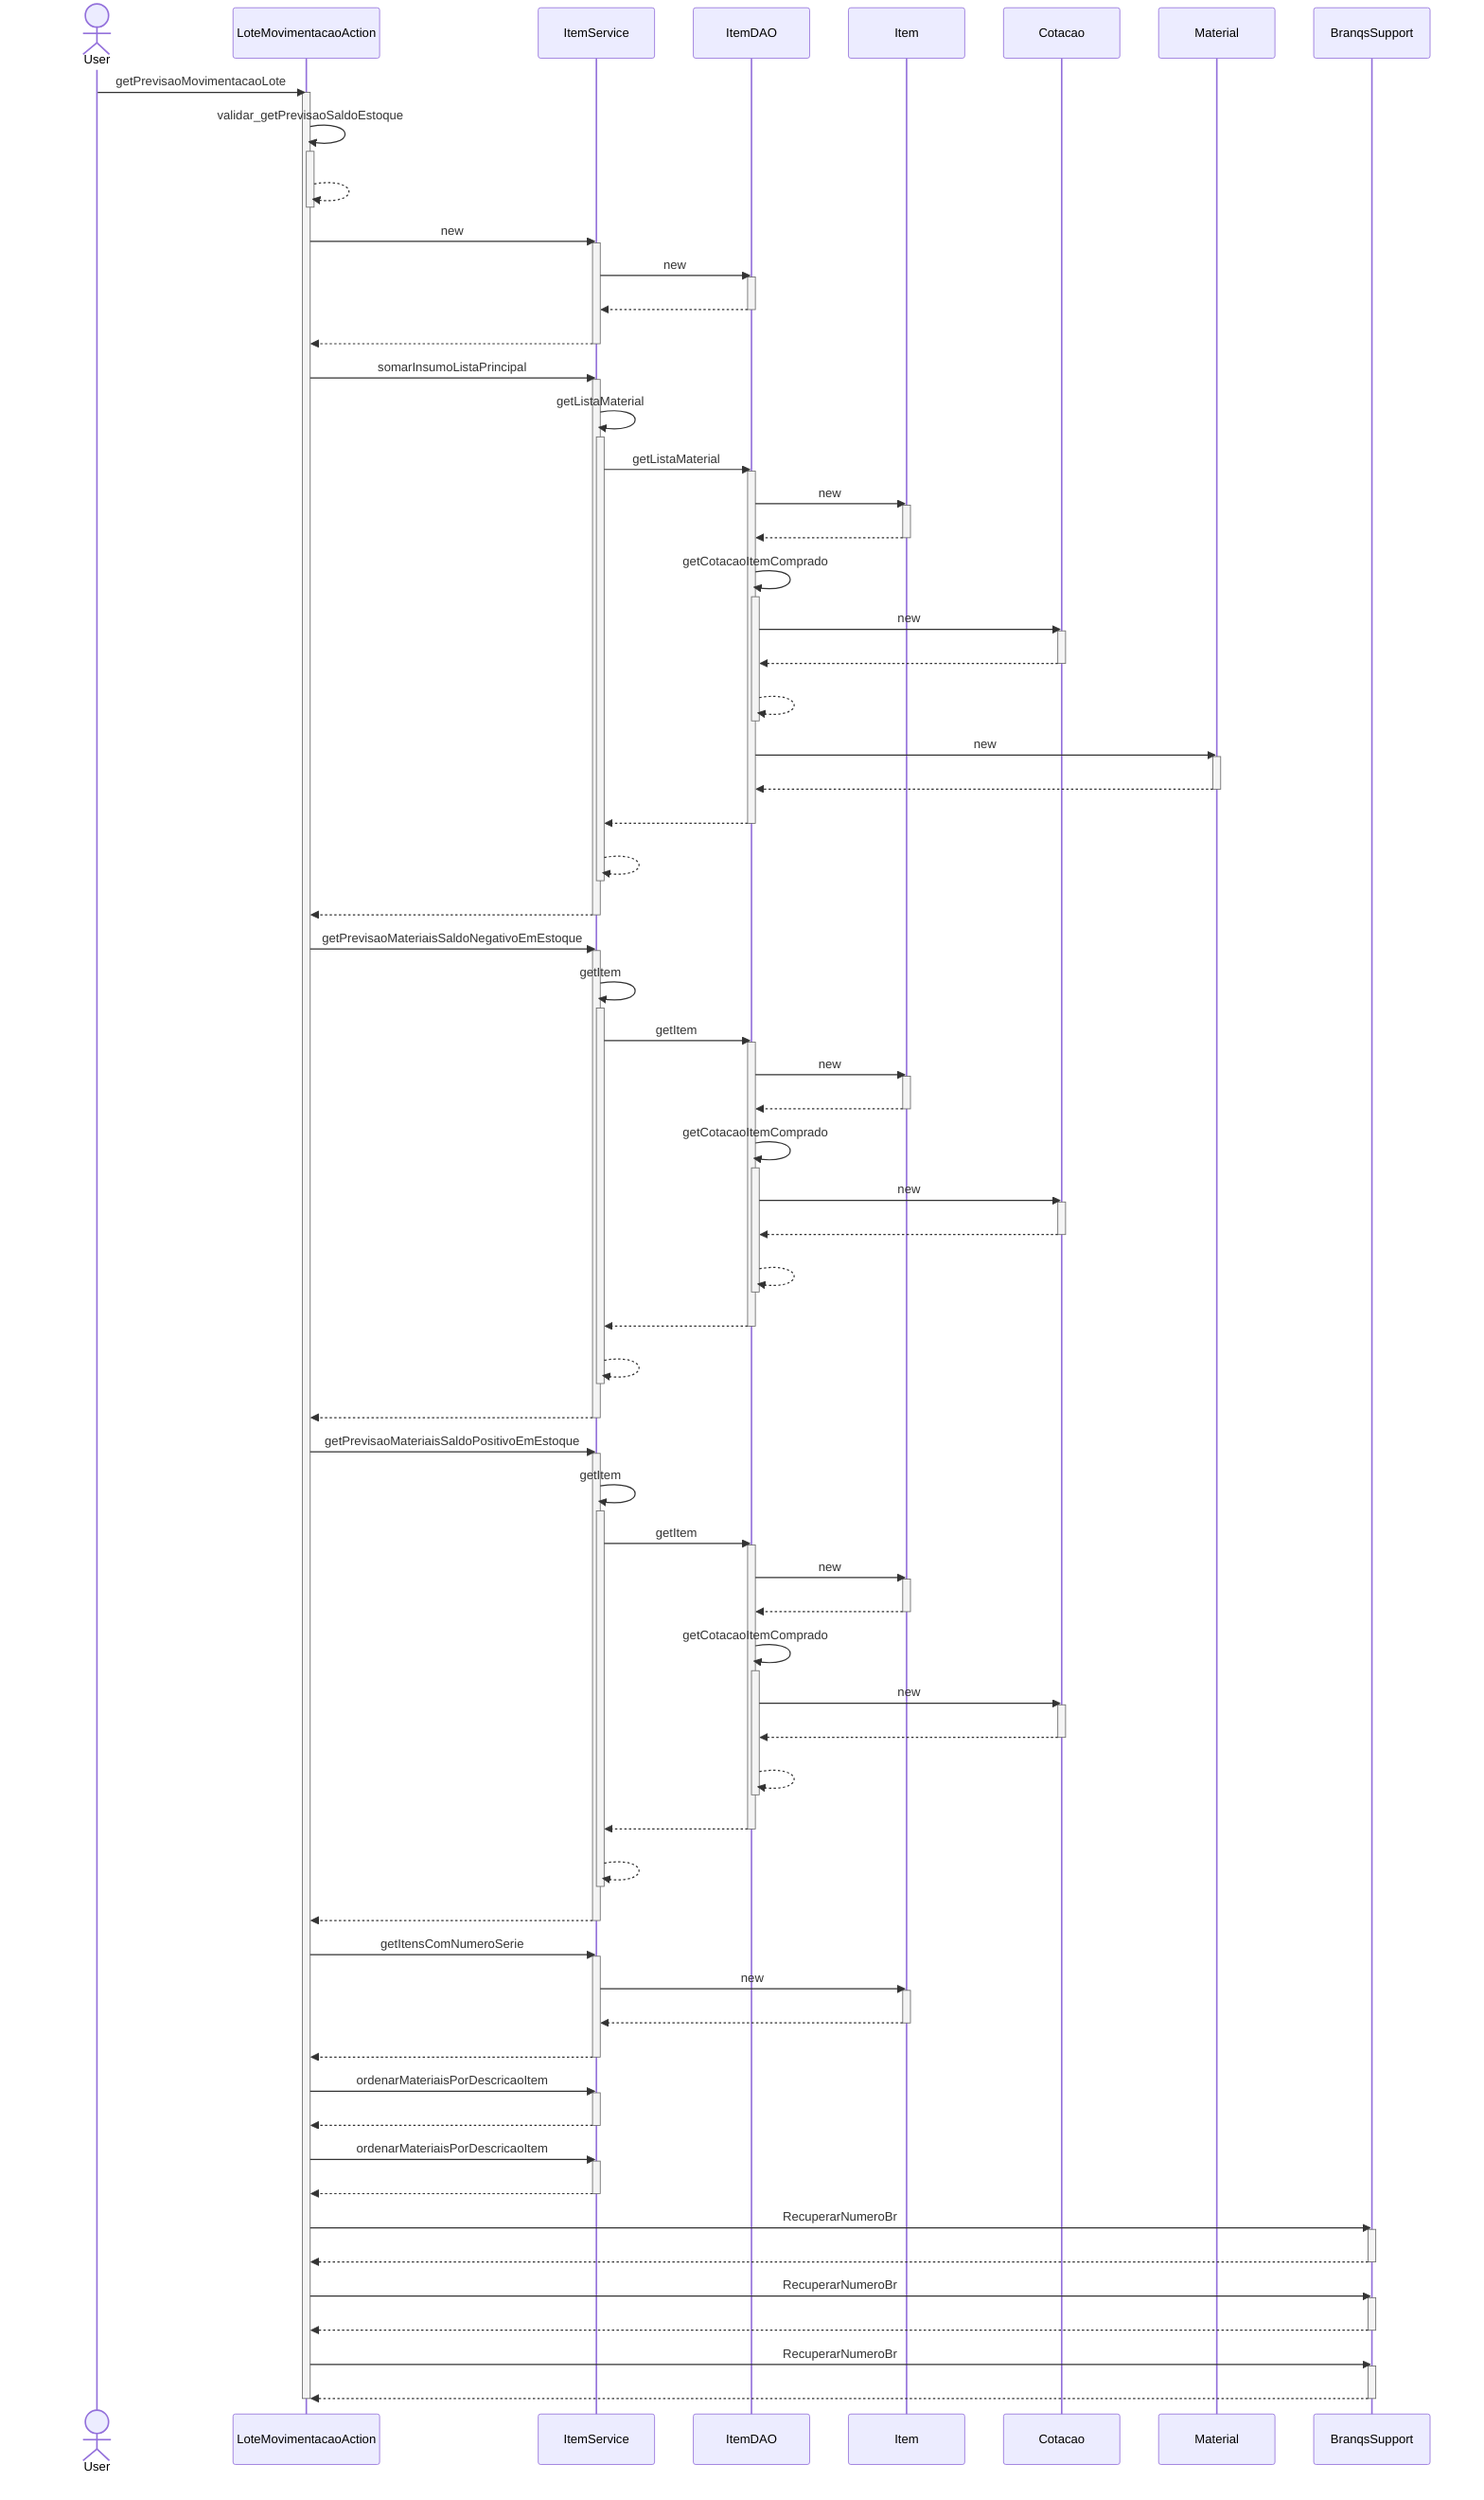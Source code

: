 sequenceDiagram
actor User
User ->> LoteMovimentacaoAction : getPrevisaoMovimentacaoLote
activate LoteMovimentacaoAction
LoteMovimentacaoAction ->> LoteMovimentacaoAction : validar_getPrevisaoSaldoEstoque
activate LoteMovimentacaoAction
LoteMovimentacaoAction -->> LoteMovimentacaoAction : #32; 
deactivate LoteMovimentacaoAction
LoteMovimentacaoAction ->> ItemService : new
activate ItemService
ItemService ->> ItemDAO : new
activate ItemDAO
ItemDAO -->> ItemService : #32; 
deactivate ItemDAO
ItemService -->> LoteMovimentacaoAction : #32; 
deactivate ItemService
LoteMovimentacaoAction ->> ItemService : somarInsumoListaPrincipal
activate ItemService
ItemService ->> ItemService : getListaMaterial
activate ItemService
ItemService ->> ItemDAO : getListaMaterial
activate ItemDAO
ItemDAO ->> Item : new
activate Item
Item -->> ItemDAO : #32; 
deactivate Item
ItemDAO ->> ItemDAO : getCotacaoItemComprado
activate ItemDAO
ItemDAO ->> Cotacao : new
activate Cotacao
Cotacao -->> ItemDAO : #32; 
deactivate Cotacao
ItemDAO -->> ItemDAO : #32; 
deactivate ItemDAO
ItemDAO ->> Material : new
activate Material
Material -->> ItemDAO : #32; 
deactivate Material
ItemDAO -->> ItemService : #32; 
deactivate ItemDAO
ItemService -->> ItemService : #32; 
deactivate ItemService
ItemService -->> LoteMovimentacaoAction : #32; 
deactivate ItemService
LoteMovimentacaoAction ->> ItemService : getPrevisaoMateriaisSaldoNegativoEmEstoque
activate ItemService
ItemService ->> ItemService : getItem
activate ItemService
ItemService ->> ItemDAO : getItem
activate ItemDAO
ItemDAO ->> Item : new
activate Item
Item -->> ItemDAO : #32; 
deactivate Item
ItemDAO ->> ItemDAO : getCotacaoItemComprado
activate ItemDAO
ItemDAO ->> Cotacao : new
activate Cotacao
Cotacao -->> ItemDAO : #32; 
deactivate Cotacao
ItemDAO -->> ItemDAO : #32; 
deactivate ItemDAO
ItemDAO -->> ItemService : #32; 
deactivate ItemDAO
ItemService -->> ItemService : #32; 
deactivate ItemService
ItemService -->> LoteMovimentacaoAction : #32; 
deactivate ItemService
LoteMovimentacaoAction ->> ItemService : getPrevisaoMateriaisSaldoPositivoEmEstoque
activate ItemService
ItemService ->> ItemService : getItem
activate ItemService
ItemService ->> ItemDAO : getItem
activate ItemDAO
ItemDAO ->> Item : new
activate Item
Item -->> ItemDAO : #32; 
deactivate Item
ItemDAO ->> ItemDAO : getCotacaoItemComprado
activate ItemDAO
ItemDAO ->> Cotacao : new
activate Cotacao
Cotacao -->> ItemDAO : #32; 
deactivate Cotacao
ItemDAO -->> ItemDAO : #32; 
deactivate ItemDAO
ItemDAO -->> ItemService : #32; 
deactivate ItemDAO
ItemService -->> ItemService : #32; 
deactivate ItemService
ItemService -->> LoteMovimentacaoAction : #32; 
deactivate ItemService
LoteMovimentacaoAction ->> ItemService : getItensComNumeroSerie
activate ItemService
ItemService ->> Item : new
activate Item
Item -->> ItemService : #32; 
deactivate Item
ItemService -->> LoteMovimentacaoAction : #32; 
deactivate ItemService
LoteMovimentacaoAction ->> ItemService : ordenarMateriaisPorDescricaoItem
activate ItemService
ItemService -->> LoteMovimentacaoAction : #32; 
deactivate ItemService
LoteMovimentacaoAction ->> ItemService : ordenarMateriaisPorDescricaoItem
activate ItemService
ItemService -->> LoteMovimentacaoAction : #32; 
deactivate ItemService
LoteMovimentacaoAction ->> BranqsSupport : RecuperarNumeroBr
activate BranqsSupport
BranqsSupport -->> LoteMovimentacaoAction : #32; 
deactivate BranqsSupport
LoteMovimentacaoAction ->> BranqsSupport : RecuperarNumeroBr
activate BranqsSupport
BranqsSupport -->> LoteMovimentacaoAction : #32; 
deactivate BranqsSupport
LoteMovimentacaoAction ->> BranqsSupport : RecuperarNumeroBr
activate BranqsSupport
BranqsSupport -->> LoteMovimentacaoAction : #32; 
deactivate BranqsSupport
deactivate LoteMovimentacaoAction